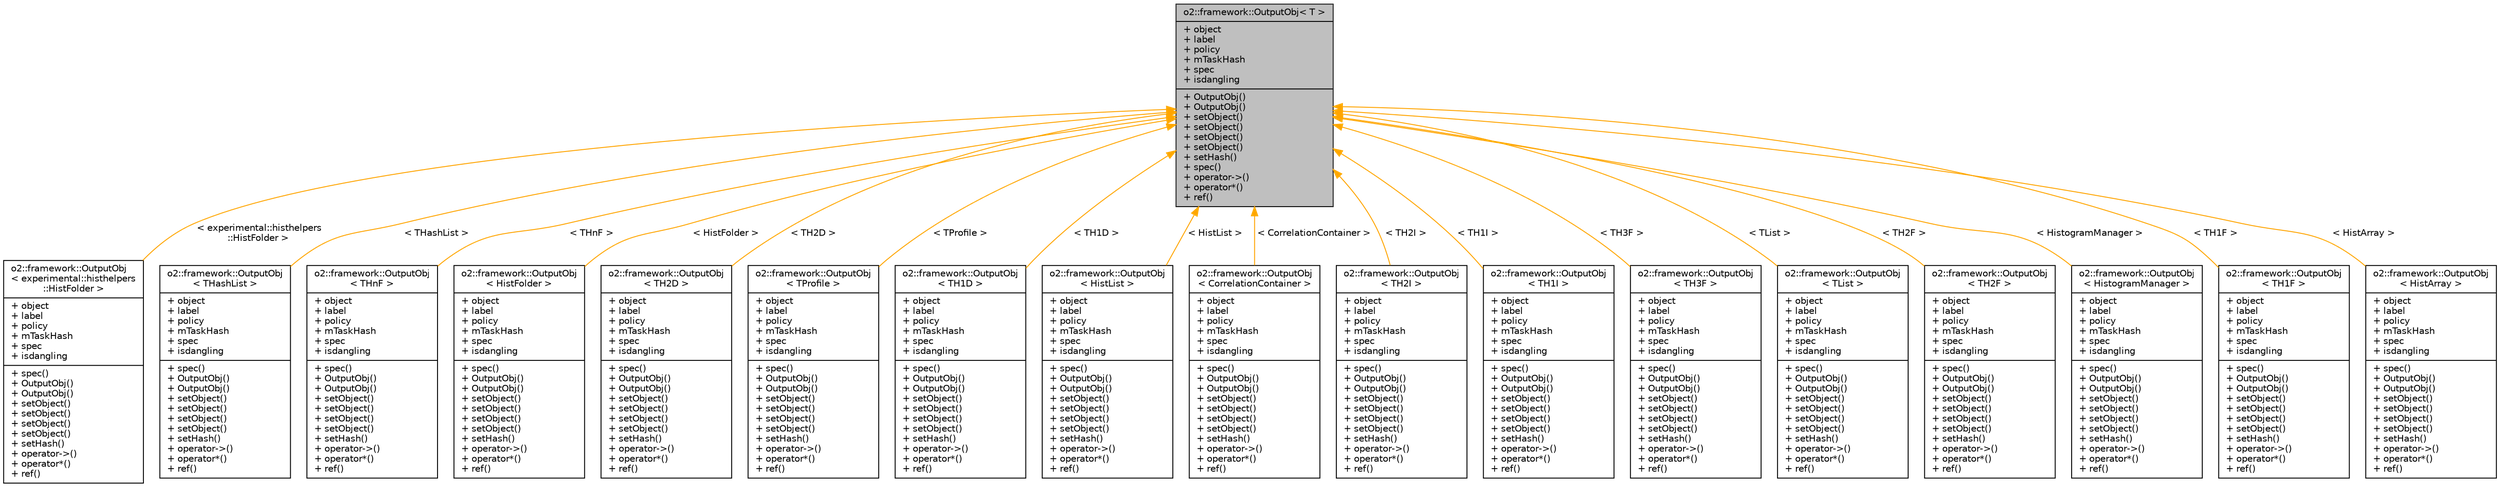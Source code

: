 digraph "o2::framework::OutputObj&lt; T &gt;"
{
 // INTERACTIVE_SVG=YES
  bgcolor="transparent";
  edge [fontname="Helvetica",fontsize="10",labelfontname="Helvetica",labelfontsize="10"];
  node [fontname="Helvetica",fontsize="10",shape=record];
  Node0 [label="{o2::framework::OutputObj\< T \>\n|+ object\l+ label\l+ policy\l+ mTaskHash\l+ spec\l+ isdangling\l|+ OutputObj()\l+ OutputObj()\l+ setObject()\l+ setObject()\l+ setObject()\l+ setObject()\l+ setHash()\l+ spec()\l+ operator-\>()\l+ operator*()\l+ ref()\l}",height=0.2,width=0.4,color="black", fillcolor="grey75", style="filled", fontcolor="black"];
  Node0 -> Node1 [dir="back",color="orange",fontsize="10",style="solid",label=" \< experimental::histhelpers\l::HistFolder \>" ,fontname="Helvetica"];
  Node1 [label="{o2::framework::OutputObj\l\< experimental::histhelpers\l::HistFolder \>\n|+ object\l+ label\l+ policy\l+ mTaskHash\l+ spec\l+ isdangling\l|+ spec()\l+ OutputObj()\l+ OutputObj()\l+ setObject()\l+ setObject()\l+ setObject()\l+ setObject()\l+ setHash()\l+ operator-\>()\l+ operator*()\l+ ref()\l}",height=0.2,width=0.4,color="black",URL="$d4/d79/structo2_1_1framework_1_1OutputObj.html"];
  Node0 -> Node2 [dir="back",color="orange",fontsize="10",style="solid",label=" \< THashList \>" ,fontname="Helvetica"];
  Node2 [label="{o2::framework::OutputObj\l\< THashList \>\n|+ object\l+ label\l+ policy\l+ mTaskHash\l+ spec\l+ isdangling\l|+ spec()\l+ OutputObj()\l+ OutputObj()\l+ setObject()\l+ setObject()\l+ setObject()\l+ setObject()\l+ setHash()\l+ operator-\>()\l+ operator*()\l+ ref()\l}",height=0.2,width=0.4,color="black",URL="$d4/d79/structo2_1_1framework_1_1OutputObj.html"];
  Node0 -> Node3 [dir="back",color="orange",fontsize="10",style="solid",label=" \< THnF \>" ,fontname="Helvetica"];
  Node3 [label="{o2::framework::OutputObj\l\< THnF \>\n|+ object\l+ label\l+ policy\l+ mTaskHash\l+ spec\l+ isdangling\l|+ spec()\l+ OutputObj()\l+ OutputObj()\l+ setObject()\l+ setObject()\l+ setObject()\l+ setObject()\l+ setHash()\l+ operator-\>()\l+ operator*()\l+ ref()\l}",height=0.2,width=0.4,color="black",URL="$d4/d79/structo2_1_1framework_1_1OutputObj.html"];
  Node0 -> Node4 [dir="back",color="orange",fontsize="10",style="solid",label=" \< HistFolder \>" ,fontname="Helvetica"];
  Node4 [label="{o2::framework::OutputObj\l\< HistFolder \>\n|+ object\l+ label\l+ policy\l+ mTaskHash\l+ spec\l+ isdangling\l|+ spec()\l+ OutputObj()\l+ OutputObj()\l+ setObject()\l+ setObject()\l+ setObject()\l+ setObject()\l+ setHash()\l+ operator-\>()\l+ operator*()\l+ ref()\l}",height=0.2,width=0.4,color="black",URL="$d4/d79/structo2_1_1framework_1_1OutputObj.html"];
  Node0 -> Node5 [dir="back",color="orange",fontsize="10",style="solid",label=" \< TH2D \>" ,fontname="Helvetica"];
  Node5 [label="{o2::framework::OutputObj\l\< TH2D \>\n|+ object\l+ label\l+ policy\l+ mTaskHash\l+ spec\l+ isdangling\l|+ spec()\l+ OutputObj()\l+ OutputObj()\l+ setObject()\l+ setObject()\l+ setObject()\l+ setObject()\l+ setHash()\l+ operator-\>()\l+ operator*()\l+ ref()\l}",height=0.2,width=0.4,color="black",URL="$d4/d79/structo2_1_1framework_1_1OutputObj.html"];
  Node0 -> Node6 [dir="back",color="orange",fontsize="10",style="solid",label=" \< TProfile \>" ,fontname="Helvetica"];
  Node6 [label="{o2::framework::OutputObj\l\< TProfile \>\n|+ object\l+ label\l+ policy\l+ mTaskHash\l+ spec\l+ isdangling\l|+ spec()\l+ OutputObj()\l+ OutputObj()\l+ setObject()\l+ setObject()\l+ setObject()\l+ setObject()\l+ setHash()\l+ operator-\>()\l+ operator*()\l+ ref()\l}",height=0.2,width=0.4,color="black",URL="$d4/d79/structo2_1_1framework_1_1OutputObj.html"];
  Node0 -> Node7 [dir="back",color="orange",fontsize="10",style="solid",label=" \< TH1D \>" ,fontname="Helvetica"];
  Node7 [label="{o2::framework::OutputObj\l\< TH1D \>\n|+ object\l+ label\l+ policy\l+ mTaskHash\l+ spec\l+ isdangling\l|+ spec()\l+ OutputObj()\l+ OutputObj()\l+ setObject()\l+ setObject()\l+ setObject()\l+ setObject()\l+ setHash()\l+ operator-\>()\l+ operator*()\l+ ref()\l}",height=0.2,width=0.4,color="black",URL="$d4/d79/structo2_1_1framework_1_1OutputObj.html"];
  Node0 -> Node8 [dir="back",color="orange",fontsize="10",style="solid",label=" \< HistList \>" ,fontname="Helvetica"];
  Node8 [label="{o2::framework::OutputObj\l\< HistList \>\n|+ object\l+ label\l+ policy\l+ mTaskHash\l+ spec\l+ isdangling\l|+ spec()\l+ OutputObj()\l+ OutputObj()\l+ setObject()\l+ setObject()\l+ setObject()\l+ setObject()\l+ setHash()\l+ operator-\>()\l+ operator*()\l+ ref()\l}",height=0.2,width=0.4,color="black",URL="$d4/d79/structo2_1_1framework_1_1OutputObj.html"];
  Node0 -> Node9 [dir="back",color="orange",fontsize="10",style="solid",label=" \< CorrelationContainer \>" ,fontname="Helvetica"];
  Node9 [label="{o2::framework::OutputObj\l\< CorrelationContainer \>\n|+ object\l+ label\l+ policy\l+ mTaskHash\l+ spec\l+ isdangling\l|+ spec()\l+ OutputObj()\l+ OutputObj()\l+ setObject()\l+ setObject()\l+ setObject()\l+ setObject()\l+ setHash()\l+ operator-\>()\l+ operator*()\l+ ref()\l}",height=0.2,width=0.4,color="black",URL="$d4/d79/structo2_1_1framework_1_1OutputObj.html"];
  Node0 -> Node10 [dir="back",color="orange",fontsize="10",style="solid",label=" \< TH2I \>" ,fontname="Helvetica"];
  Node10 [label="{o2::framework::OutputObj\l\< TH2I \>\n|+ object\l+ label\l+ policy\l+ mTaskHash\l+ spec\l+ isdangling\l|+ spec()\l+ OutputObj()\l+ OutputObj()\l+ setObject()\l+ setObject()\l+ setObject()\l+ setObject()\l+ setHash()\l+ operator-\>()\l+ operator*()\l+ ref()\l}",height=0.2,width=0.4,color="black",URL="$d4/d79/structo2_1_1framework_1_1OutputObj.html"];
  Node0 -> Node11 [dir="back",color="orange",fontsize="10",style="solid",label=" \< TH1I \>" ,fontname="Helvetica"];
  Node11 [label="{o2::framework::OutputObj\l\< TH1I \>\n|+ object\l+ label\l+ policy\l+ mTaskHash\l+ spec\l+ isdangling\l|+ spec()\l+ OutputObj()\l+ OutputObj()\l+ setObject()\l+ setObject()\l+ setObject()\l+ setObject()\l+ setHash()\l+ operator-\>()\l+ operator*()\l+ ref()\l}",height=0.2,width=0.4,color="black",URL="$d4/d79/structo2_1_1framework_1_1OutputObj.html"];
  Node0 -> Node12 [dir="back",color="orange",fontsize="10",style="solid",label=" \< TH3F \>" ,fontname="Helvetica"];
  Node12 [label="{o2::framework::OutputObj\l\< TH3F \>\n|+ object\l+ label\l+ policy\l+ mTaskHash\l+ spec\l+ isdangling\l|+ spec()\l+ OutputObj()\l+ OutputObj()\l+ setObject()\l+ setObject()\l+ setObject()\l+ setObject()\l+ setHash()\l+ operator-\>()\l+ operator*()\l+ ref()\l}",height=0.2,width=0.4,color="black",URL="$d4/d79/structo2_1_1framework_1_1OutputObj.html"];
  Node0 -> Node13 [dir="back",color="orange",fontsize="10",style="solid",label=" \< TList \>" ,fontname="Helvetica"];
  Node13 [label="{o2::framework::OutputObj\l\< TList \>\n|+ object\l+ label\l+ policy\l+ mTaskHash\l+ spec\l+ isdangling\l|+ spec()\l+ OutputObj()\l+ OutputObj()\l+ setObject()\l+ setObject()\l+ setObject()\l+ setObject()\l+ setHash()\l+ operator-\>()\l+ operator*()\l+ ref()\l}",height=0.2,width=0.4,color="black",URL="$d4/d79/structo2_1_1framework_1_1OutputObj.html"];
  Node0 -> Node14 [dir="back",color="orange",fontsize="10",style="solid",label=" \< TH2F \>" ,fontname="Helvetica"];
  Node14 [label="{o2::framework::OutputObj\l\< TH2F \>\n|+ object\l+ label\l+ policy\l+ mTaskHash\l+ spec\l+ isdangling\l|+ spec()\l+ OutputObj()\l+ OutputObj()\l+ setObject()\l+ setObject()\l+ setObject()\l+ setObject()\l+ setHash()\l+ operator-\>()\l+ operator*()\l+ ref()\l}",height=0.2,width=0.4,color="black",URL="$d4/d79/structo2_1_1framework_1_1OutputObj.html"];
  Node0 -> Node15 [dir="back",color="orange",fontsize="10",style="solid",label=" \< HistogramManager \>" ,fontname="Helvetica"];
  Node15 [label="{o2::framework::OutputObj\l\< HistogramManager \>\n|+ object\l+ label\l+ policy\l+ mTaskHash\l+ spec\l+ isdangling\l|+ spec()\l+ OutputObj()\l+ OutputObj()\l+ setObject()\l+ setObject()\l+ setObject()\l+ setObject()\l+ setHash()\l+ operator-\>()\l+ operator*()\l+ ref()\l}",height=0.2,width=0.4,color="black",URL="$d4/d79/structo2_1_1framework_1_1OutputObj.html"];
  Node0 -> Node16 [dir="back",color="orange",fontsize="10",style="solid",label=" \< TH1F \>" ,fontname="Helvetica"];
  Node16 [label="{o2::framework::OutputObj\l\< TH1F \>\n|+ object\l+ label\l+ policy\l+ mTaskHash\l+ spec\l+ isdangling\l|+ spec()\l+ OutputObj()\l+ OutputObj()\l+ setObject()\l+ setObject()\l+ setObject()\l+ setObject()\l+ setHash()\l+ operator-\>()\l+ operator*()\l+ ref()\l}",height=0.2,width=0.4,color="black",URL="$d4/d79/structo2_1_1framework_1_1OutputObj.html"];
  Node0 -> Node17 [dir="back",color="orange",fontsize="10",style="solid",label=" \< HistArray \>" ,fontname="Helvetica"];
  Node17 [label="{o2::framework::OutputObj\l\< HistArray \>\n|+ object\l+ label\l+ policy\l+ mTaskHash\l+ spec\l+ isdangling\l|+ spec()\l+ OutputObj()\l+ OutputObj()\l+ setObject()\l+ setObject()\l+ setObject()\l+ setObject()\l+ setHash()\l+ operator-\>()\l+ operator*()\l+ ref()\l}",height=0.2,width=0.4,color="black",URL="$d4/d79/structo2_1_1framework_1_1OutputObj.html"];
}
